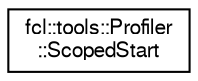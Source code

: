 digraph "Graphical Class Hierarchy"
{
  edge [fontname="FreeSans",fontsize="10",labelfontname="FreeSans",labelfontsize="10"];
  node [fontname="FreeSans",fontsize="10",shape=record];
  rankdir="LR";
  Node1 [label="fcl::tools::Profiler\l::ScopedStart",height=0.2,width=0.4,color="black", fillcolor="white", style="filled",URL="$a00171.html",tooltip="This instance will call Profiler::start() when constructed and Profiler::stop() when it goes out of s..."];
}
